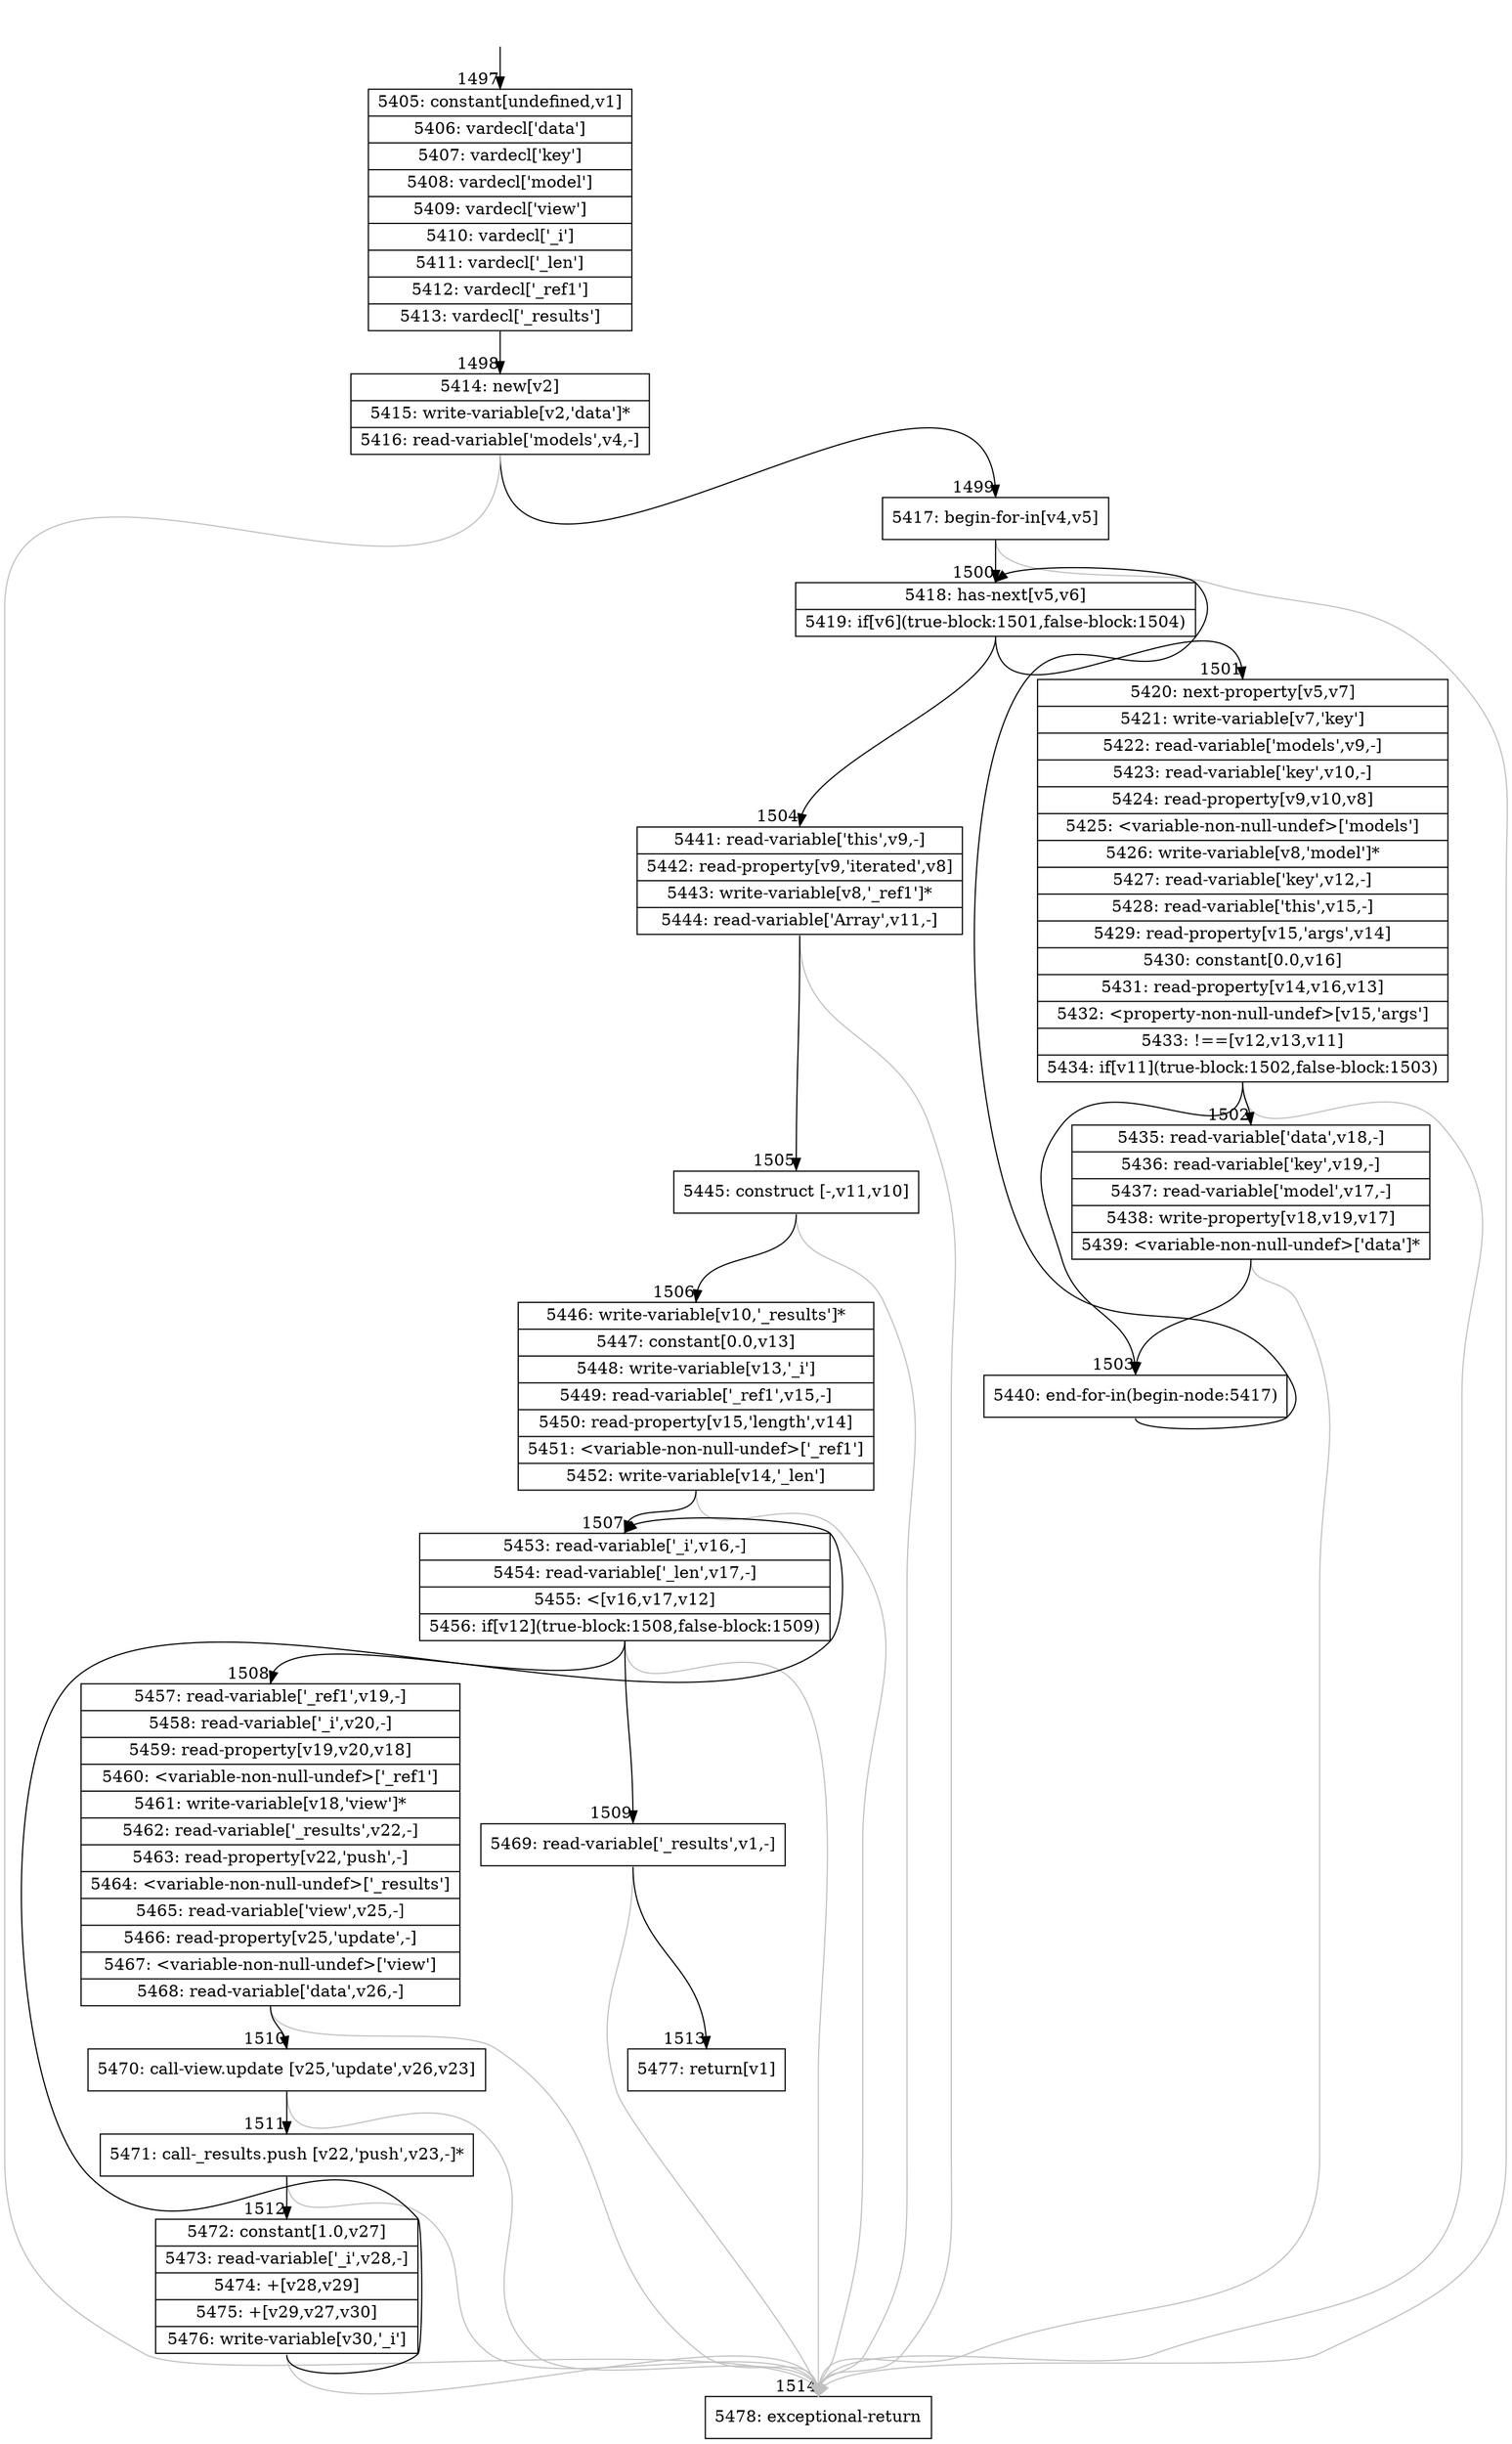 digraph {
rankdir="TD"
BB_entry112[shape=none,label=""];
BB_entry112 -> BB1497 [tailport=s, headport=n, headlabel="    1497"]
BB1497 [shape=record label="{5405: constant[undefined,v1]|5406: vardecl['data']|5407: vardecl['key']|5408: vardecl['model']|5409: vardecl['view']|5410: vardecl['_i']|5411: vardecl['_len']|5412: vardecl['_ref1']|5413: vardecl['_results']}" ] 
BB1497 -> BB1498 [tailport=s, headport=n, headlabel="      1498"]
BB1498 [shape=record label="{5414: new[v2]|5415: write-variable[v2,'data']*|5416: read-variable['models',v4,-]}" ] 
BB1498 -> BB1499 [tailport=s, headport=n, headlabel="      1499"]
BB1498 -> BB1514 [tailport=s, headport=n, color=gray, headlabel="      1514"]
BB1499 [shape=record label="{5417: begin-for-in[v4,v5]}" ] 
BB1499 -> BB1500 [tailport=s, headport=n, headlabel="      1500"]
BB1499 -> BB1514 [tailport=s, headport=n, color=gray]
BB1500 [shape=record label="{5418: has-next[v5,v6]|5419: if[v6](true-block:1501,false-block:1504)}" ] 
BB1500 -> BB1501 [tailport=s, headport=n, headlabel="      1501"]
BB1500 -> BB1504 [tailport=s, headport=n, headlabel="      1504"]
BB1501 [shape=record label="{5420: next-property[v5,v7]|5421: write-variable[v7,'key']|5422: read-variable['models',v9,-]|5423: read-variable['key',v10,-]|5424: read-property[v9,v10,v8]|5425: \<variable-non-null-undef\>['models']|5426: write-variable[v8,'model']*|5427: read-variable['key',v12,-]|5428: read-variable['this',v15,-]|5429: read-property[v15,'args',v14]|5430: constant[0.0,v16]|5431: read-property[v14,v16,v13]|5432: \<property-non-null-undef\>[v15,'args']|5433: !==[v12,v13,v11]|5434: if[v11](true-block:1502,false-block:1503)}" ] 
BB1501 -> BB1502 [tailport=s, headport=n, headlabel="      1502"]
BB1501 -> BB1503 [tailport=s, headport=n, headlabel="      1503"]
BB1501 -> BB1514 [tailport=s, headport=n, color=gray]
BB1502 [shape=record label="{5435: read-variable['data',v18,-]|5436: read-variable['key',v19,-]|5437: read-variable['model',v17,-]|5438: write-property[v18,v19,v17]|5439: \<variable-non-null-undef\>['data']*}" ] 
BB1502 -> BB1503 [tailport=s, headport=n]
BB1502 -> BB1514 [tailport=s, headport=n, color=gray]
BB1503 [shape=record label="{5440: end-for-in(begin-node:5417)}" ] 
BB1503 -> BB1500 [tailport=s, headport=n]
BB1504 [shape=record label="{5441: read-variable['this',v9,-]|5442: read-property[v9,'iterated',v8]|5443: write-variable[v8,'_ref1']*|5444: read-variable['Array',v11,-]}" ] 
BB1504 -> BB1505 [tailport=s, headport=n, headlabel="      1505"]
BB1504 -> BB1514 [tailport=s, headport=n, color=gray]
BB1505 [shape=record label="{5445: construct [-,v11,v10]}" ] 
BB1505 -> BB1506 [tailport=s, headport=n, headlabel="      1506"]
BB1505 -> BB1514 [tailport=s, headport=n, color=gray]
BB1506 [shape=record label="{5446: write-variable[v10,'_results']*|5447: constant[0.0,v13]|5448: write-variable[v13,'_i']|5449: read-variable['_ref1',v15,-]|5450: read-property[v15,'length',v14]|5451: \<variable-non-null-undef\>['_ref1']|5452: write-variable[v14,'_len']}" ] 
BB1506 -> BB1507 [tailport=s, headport=n, headlabel="      1507"]
BB1506 -> BB1514 [tailport=s, headport=n, color=gray]
BB1507 [shape=record label="{5453: read-variable['_i',v16,-]|5454: read-variable['_len',v17,-]|5455: \<[v16,v17,v12]|5456: if[v12](true-block:1508,false-block:1509)}" ] 
BB1507 -> BB1508 [tailport=s, headport=n, headlabel="      1508"]
BB1507 -> BB1509 [tailport=s, headport=n, headlabel="      1509"]
BB1507 -> BB1514 [tailport=s, headport=n, color=gray]
BB1508 [shape=record label="{5457: read-variable['_ref1',v19,-]|5458: read-variable['_i',v20,-]|5459: read-property[v19,v20,v18]|5460: \<variable-non-null-undef\>['_ref1']|5461: write-variable[v18,'view']*|5462: read-variable['_results',v22,-]|5463: read-property[v22,'push',-]|5464: \<variable-non-null-undef\>['_results']|5465: read-variable['view',v25,-]|5466: read-property[v25,'update',-]|5467: \<variable-non-null-undef\>['view']|5468: read-variable['data',v26,-]}" ] 
BB1508 -> BB1510 [tailport=s, headport=n, headlabel="      1510"]
BB1508 -> BB1514 [tailport=s, headport=n, color=gray]
BB1509 [shape=record label="{5469: read-variable['_results',v1,-]}" ] 
BB1509 -> BB1513 [tailport=s, headport=n, headlabel="      1513"]
BB1509 -> BB1514 [tailport=s, headport=n, color=gray]
BB1510 [shape=record label="{5470: call-view.update [v25,'update',v26,v23]}" ] 
BB1510 -> BB1511 [tailport=s, headport=n, headlabel="      1511"]
BB1510 -> BB1514 [tailport=s, headport=n, color=gray]
BB1511 [shape=record label="{5471: call-_results.push [v22,'push',v23,-]*}" ] 
BB1511 -> BB1512 [tailport=s, headport=n, headlabel="      1512"]
BB1511 -> BB1514 [tailport=s, headport=n, color=gray]
BB1512 [shape=record label="{5472: constant[1.0,v27]|5473: read-variable['_i',v28,-]|5474: +[v28,v29]|5475: +[v29,v27,v30]|5476: write-variable[v30,'_i']}" ] 
BB1512 -> BB1507 [tailport=s, headport=n]
BB1512 -> BB1514 [tailport=s, headport=n, color=gray]
BB1513 [shape=record label="{5477: return[v1]}" ] 
BB1514 [shape=record label="{5478: exceptional-return}" ] 
//#$~ 1204
}
